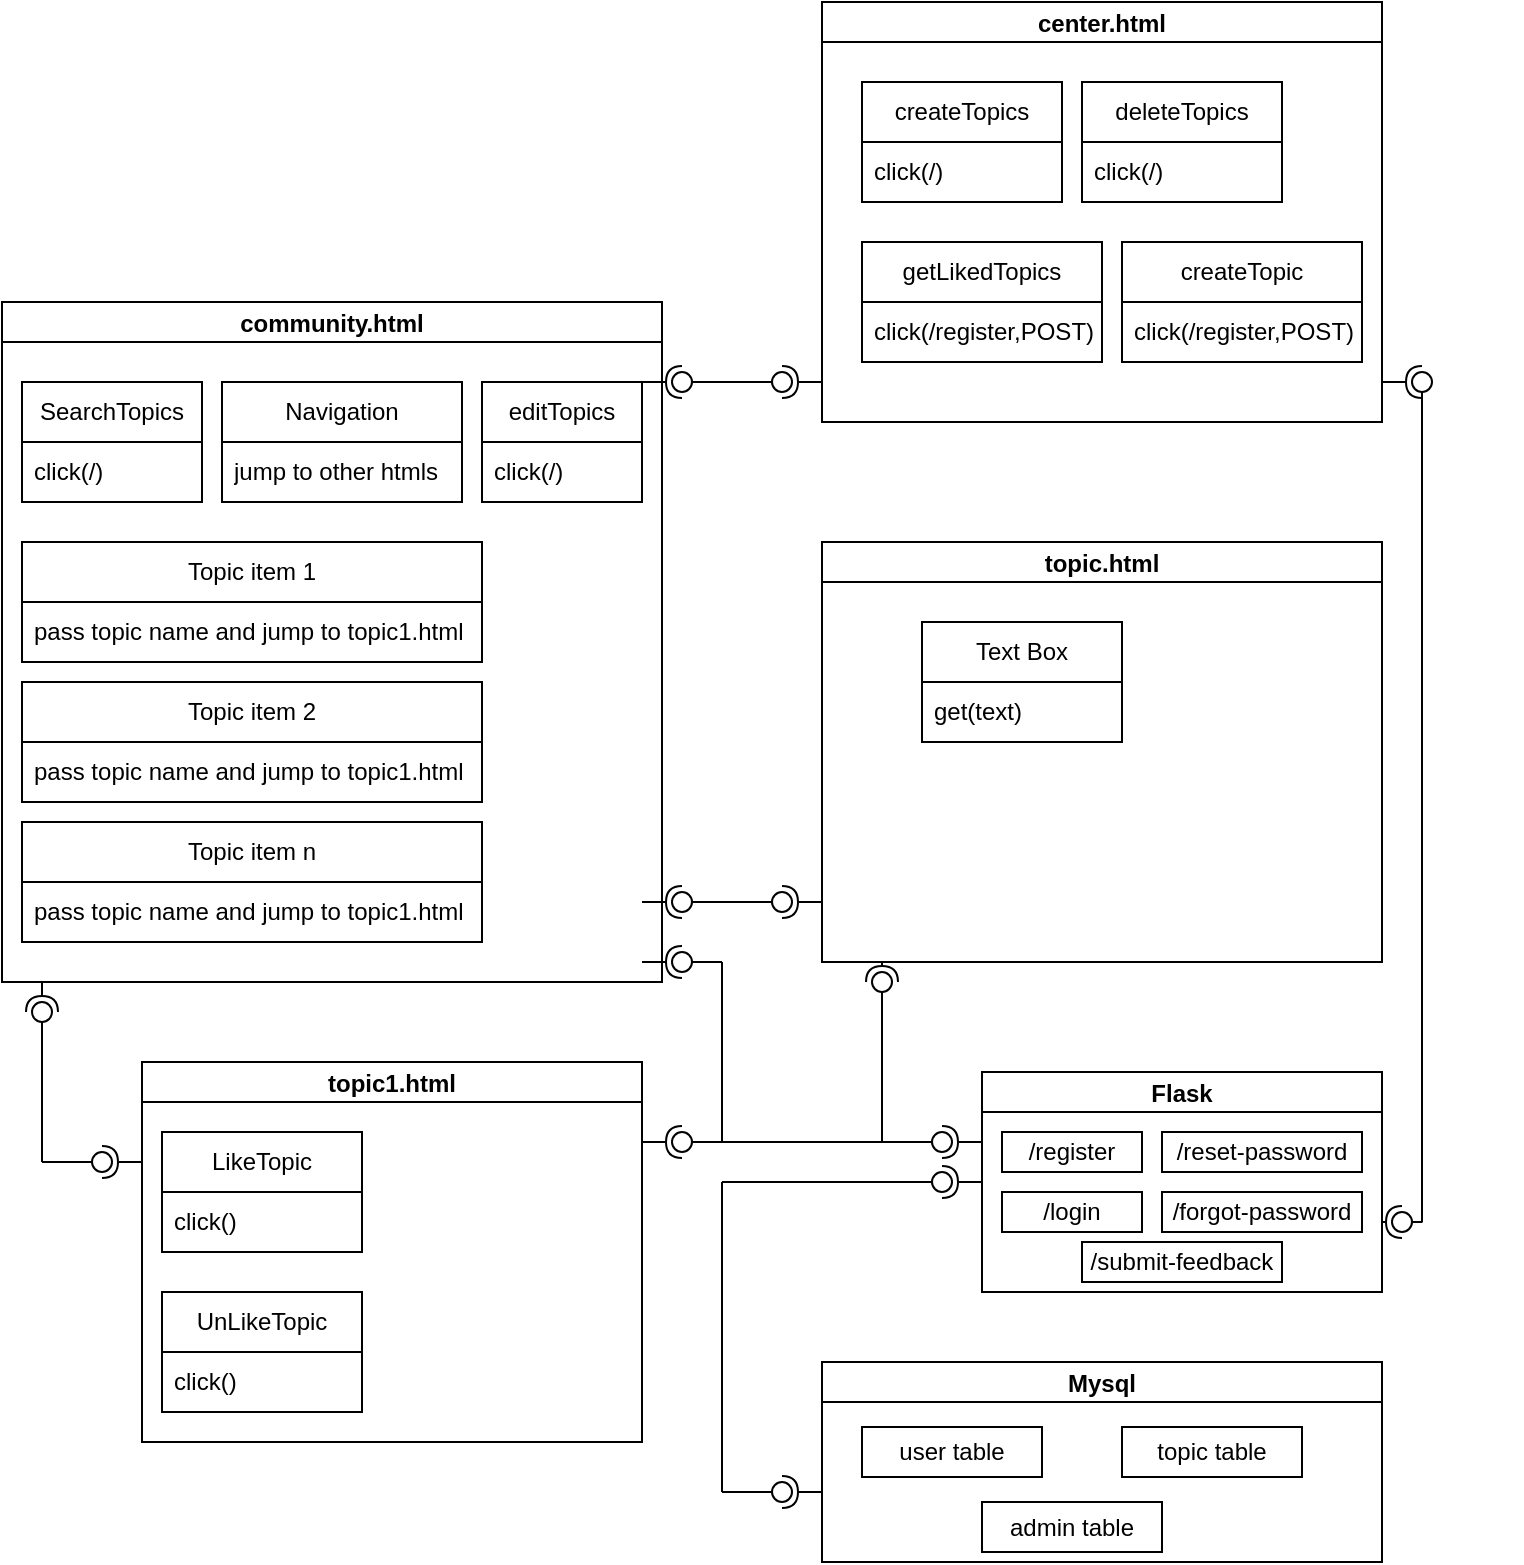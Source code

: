 <mxfile version="25.0.3">
  <diagram name="第 1 页" id="9aU37iixjl-0rO1E9T7V">
    <mxGraphModel dx="485" dy="1552" grid="1" gridSize="10" guides="1" tooltips="1" connect="1" arrows="1" fold="1" page="1" pageScale="1" pageWidth="827" pageHeight="1169" math="0" shadow="0">
      <root>
        <mxCell id="0" />
        <mxCell id="1" parent="0" />
        <mxCell id="UI6-dDAzTKjLKQ1iZGnM-1" value="community.html" style="swimlane;startSize=20;" vertex="1" parent="1">
          <mxGeometry x="30" y="90" width="330" height="340" as="geometry" />
        </mxCell>
        <mxCell id="UI6-dDAzTKjLKQ1iZGnM-4" value="Topic item 1" style="swimlane;fontStyle=0;childLayout=stackLayout;horizontal=1;startSize=30;horizontalStack=0;resizeParent=1;resizeParentMax=0;resizeLast=0;collapsible=1;marginBottom=0;whiteSpace=wrap;html=1;" vertex="1" parent="UI6-dDAzTKjLKQ1iZGnM-1">
          <mxGeometry x="10" y="120" width="230" height="60" as="geometry" />
        </mxCell>
        <mxCell id="UI6-dDAzTKjLKQ1iZGnM-5" value="pass topic name and jump to topic1.html&amp;nbsp;" style="text;strokeColor=none;fillColor=none;align=left;verticalAlign=middle;spacingLeft=4;spacingRight=4;overflow=hidden;points=[[0,0.5],[1,0.5]];portConstraint=eastwest;rotatable=0;whiteSpace=wrap;html=1;" vertex="1" parent="UI6-dDAzTKjLKQ1iZGnM-4">
          <mxGeometry y="30" width="230" height="30" as="geometry" />
        </mxCell>
        <mxCell id="UI6-dDAzTKjLKQ1iZGnM-6" value="Navigation" style="swimlane;fontStyle=0;childLayout=stackLayout;horizontal=1;startSize=30;horizontalStack=0;resizeParent=1;resizeParentMax=0;resizeLast=0;collapsible=1;marginBottom=0;whiteSpace=wrap;html=1;" vertex="1" parent="UI6-dDAzTKjLKQ1iZGnM-1">
          <mxGeometry x="110" y="40" width="120" height="60" as="geometry" />
        </mxCell>
        <mxCell id="UI6-dDAzTKjLKQ1iZGnM-7" value="jump to other htmls" style="text;strokeColor=none;fillColor=none;align=left;verticalAlign=middle;spacingLeft=4;spacingRight=4;overflow=hidden;points=[[0,0.5],[1,0.5]];portConstraint=eastwest;rotatable=0;whiteSpace=wrap;html=1;" vertex="1" parent="UI6-dDAzTKjLKQ1iZGnM-6">
          <mxGeometry y="30" width="120" height="30" as="geometry" />
        </mxCell>
        <mxCell id="UI6-dDAzTKjLKQ1iZGnM-8" value="SearchTopics" style="swimlane;fontStyle=0;childLayout=stackLayout;horizontal=1;startSize=30;horizontalStack=0;resizeParent=1;resizeParentMax=0;resizeLast=0;collapsible=1;marginBottom=0;whiteSpace=wrap;html=1;" vertex="1" parent="UI6-dDAzTKjLKQ1iZGnM-1">
          <mxGeometry x="10" y="40" width="90" height="60" as="geometry" />
        </mxCell>
        <mxCell id="UI6-dDAzTKjLKQ1iZGnM-9" value="click(/)" style="text;strokeColor=none;fillColor=none;align=left;verticalAlign=middle;spacingLeft=4;spacingRight=4;overflow=hidden;points=[[0,0.5],[1,0.5]];portConstraint=eastwest;rotatable=0;whiteSpace=wrap;html=1;" vertex="1" parent="UI6-dDAzTKjLKQ1iZGnM-8">
          <mxGeometry y="30" width="90" height="30" as="geometry" />
        </mxCell>
        <mxCell id="UI6-dDAzTKjLKQ1iZGnM-95" value="Topic item 2" style="swimlane;fontStyle=0;childLayout=stackLayout;horizontal=1;startSize=30;horizontalStack=0;resizeParent=1;resizeParentMax=0;resizeLast=0;collapsible=1;marginBottom=0;whiteSpace=wrap;html=1;" vertex="1" parent="UI6-dDAzTKjLKQ1iZGnM-1">
          <mxGeometry x="10" y="190" width="230" height="60" as="geometry" />
        </mxCell>
        <mxCell id="UI6-dDAzTKjLKQ1iZGnM-96" value="pass topic name and jump to topic1.html&amp;nbsp;" style="text;strokeColor=none;fillColor=none;align=left;verticalAlign=middle;spacingLeft=4;spacingRight=4;overflow=hidden;points=[[0,0.5],[1,0.5]];portConstraint=eastwest;rotatable=0;whiteSpace=wrap;html=1;" vertex="1" parent="UI6-dDAzTKjLKQ1iZGnM-95">
          <mxGeometry y="30" width="230" height="30" as="geometry" />
        </mxCell>
        <mxCell id="UI6-dDAzTKjLKQ1iZGnM-97" value="Topic item n" style="swimlane;fontStyle=0;childLayout=stackLayout;horizontal=1;startSize=30;horizontalStack=0;resizeParent=1;resizeParentMax=0;resizeLast=0;collapsible=1;marginBottom=0;whiteSpace=wrap;html=1;" vertex="1" parent="UI6-dDAzTKjLKQ1iZGnM-1">
          <mxGeometry x="10" y="260" width="230" height="60" as="geometry" />
        </mxCell>
        <mxCell id="UI6-dDAzTKjLKQ1iZGnM-98" value="pass topic name and jump to topic1.html&amp;nbsp;" style="text;strokeColor=none;fillColor=none;align=left;verticalAlign=middle;spacingLeft=4;spacingRight=4;overflow=hidden;points=[[0,0.5],[1,0.5]];portConstraint=eastwest;rotatable=0;whiteSpace=wrap;html=1;" vertex="1" parent="UI6-dDAzTKjLKQ1iZGnM-97">
          <mxGeometry y="30" width="230" height="30" as="geometry" />
        </mxCell>
        <mxCell id="UI6-dDAzTKjLKQ1iZGnM-105" value="editTopics" style="swimlane;fontStyle=0;childLayout=stackLayout;horizontal=1;startSize=30;horizontalStack=0;resizeParent=1;resizeParentMax=0;resizeLast=0;collapsible=1;marginBottom=0;whiteSpace=wrap;html=1;" vertex="1" parent="UI6-dDAzTKjLKQ1iZGnM-1">
          <mxGeometry x="240" y="40" width="80" height="60" as="geometry" />
        </mxCell>
        <mxCell id="UI6-dDAzTKjLKQ1iZGnM-106" value="click(/)" style="text;strokeColor=none;fillColor=none;align=left;verticalAlign=middle;spacingLeft=4;spacingRight=4;overflow=hidden;points=[[0,0.5],[1,0.5]];portConstraint=eastwest;rotatable=0;whiteSpace=wrap;html=1;" vertex="1" parent="UI6-dDAzTKjLKQ1iZGnM-105">
          <mxGeometry y="30" width="80" height="30" as="geometry" />
        </mxCell>
        <mxCell id="UI6-dDAzTKjLKQ1iZGnM-11" value="topic1.html" style="swimlane;startSize=20;" vertex="1" parent="1">
          <mxGeometry x="100" y="470" width="250" height="190" as="geometry" />
        </mxCell>
        <mxCell id="UI6-dDAzTKjLKQ1iZGnM-14" value="LikeTopic" style="swimlane;fontStyle=0;childLayout=stackLayout;horizontal=1;startSize=30;horizontalStack=0;resizeParent=1;resizeParentMax=0;resizeLast=0;collapsible=1;marginBottom=0;whiteSpace=wrap;html=1;" vertex="1" parent="UI6-dDAzTKjLKQ1iZGnM-11">
          <mxGeometry x="10" y="35" width="100" height="60" as="geometry" />
        </mxCell>
        <mxCell id="UI6-dDAzTKjLKQ1iZGnM-15" value="click()" style="text;strokeColor=none;fillColor=none;align=left;verticalAlign=middle;spacingLeft=4;spacingRight=4;overflow=hidden;points=[[0,0.5],[1,0.5]];portConstraint=eastwest;rotatable=0;whiteSpace=wrap;html=1;" vertex="1" parent="UI6-dDAzTKjLKQ1iZGnM-14">
          <mxGeometry y="30" width="100" height="30" as="geometry" />
        </mxCell>
        <mxCell id="UI6-dDAzTKjLKQ1iZGnM-99" value="UnLikeTopic" style="swimlane;fontStyle=0;childLayout=stackLayout;horizontal=1;startSize=30;horizontalStack=0;resizeParent=1;resizeParentMax=0;resizeLast=0;collapsible=1;marginBottom=0;whiteSpace=wrap;html=1;" vertex="1" parent="UI6-dDAzTKjLKQ1iZGnM-11">
          <mxGeometry x="10" y="115" width="100" height="60" as="geometry" />
        </mxCell>
        <mxCell id="UI6-dDAzTKjLKQ1iZGnM-100" value="click()" style="text;strokeColor=none;fillColor=none;align=left;verticalAlign=middle;spacingLeft=4;spacingRight=4;overflow=hidden;points=[[0,0.5],[1,0.5]];portConstraint=eastwest;rotatable=0;whiteSpace=wrap;html=1;" vertex="1" parent="UI6-dDAzTKjLKQ1iZGnM-99">
          <mxGeometry y="30" width="100" height="30" as="geometry" />
        </mxCell>
        <mxCell id="UI6-dDAzTKjLKQ1iZGnM-16" value="topic.html" style="swimlane;startSize=20;" vertex="1" parent="1">
          <mxGeometry x="440" y="210" width="280" height="210" as="geometry" />
        </mxCell>
        <mxCell id="UI6-dDAzTKjLKQ1iZGnM-19" value="Text Box" style="swimlane;fontStyle=0;childLayout=stackLayout;horizontal=1;startSize=30;horizontalStack=0;resizeParent=1;resizeParentMax=0;resizeLast=0;collapsible=1;marginBottom=0;whiteSpace=wrap;html=1;" vertex="1" parent="UI6-dDAzTKjLKQ1iZGnM-16">
          <mxGeometry x="50" y="40" width="100" height="60" as="geometry" />
        </mxCell>
        <mxCell id="UI6-dDAzTKjLKQ1iZGnM-20" value="get(text)" style="text;strokeColor=none;fillColor=none;align=left;verticalAlign=middle;spacingLeft=4;spacingRight=4;overflow=hidden;points=[[0,0.5],[1,0.5]];portConstraint=eastwest;rotatable=0;whiteSpace=wrap;html=1;" vertex="1" parent="UI6-dDAzTKjLKQ1iZGnM-19">
          <mxGeometry y="30" width="100" height="30" as="geometry" />
        </mxCell>
        <mxCell id="UI6-dDAzTKjLKQ1iZGnM-21" value="Flask" style="swimlane;startSize=20;" vertex="1" parent="1">
          <mxGeometry x="520" y="475" width="200" height="110" as="geometry" />
        </mxCell>
        <mxCell id="UI6-dDAzTKjLKQ1iZGnM-22" value="/register" style="whiteSpace=wrap;html=1;" vertex="1" parent="UI6-dDAzTKjLKQ1iZGnM-21">
          <mxGeometry x="10" y="30" width="70" height="20" as="geometry" />
        </mxCell>
        <mxCell id="UI6-dDAzTKjLKQ1iZGnM-23" value="/reset-password" style="whiteSpace=wrap;html=1;" vertex="1" parent="UI6-dDAzTKjLKQ1iZGnM-21">
          <mxGeometry x="90" y="30" width="100" height="20" as="geometry" />
        </mxCell>
        <mxCell id="UI6-dDAzTKjLKQ1iZGnM-24" value="/login" style="whiteSpace=wrap;html=1;" vertex="1" parent="UI6-dDAzTKjLKQ1iZGnM-21">
          <mxGeometry x="10" y="60" width="70" height="20" as="geometry" />
        </mxCell>
        <mxCell id="UI6-dDAzTKjLKQ1iZGnM-25" value="/forgot-password" style="whiteSpace=wrap;html=1;" vertex="1" parent="UI6-dDAzTKjLKQ1iZGnM-21">
          <mxGeometry x="90" y="60" width="100" height="20" as="geometry" />
        </mxCell>
        <mxCell id="UI6-dDAzTKjLKQ1iZGnM-26" value="/submit-feedback" style="whiteSpace=wrap;html=1;" vertex="1" parent="UI6-dDAzTKjLKQ1iZGnM-21">
          <mxGeometry x="50" y="85" width="100" height="20" as="geometry" />
        </mxCell>
        <mxCell id="UI6-dDAzTKjLKQ1iZGnM-27" value="Mysql" style="swimlane;startSize=20;" vertex="1" parent="1">
          <mxGeometry x="440" y="620" width="280" height="100" as="geometry" />
        </mxCell>
        <mxCell id="UI6-dDAzTKjLKQ1iZGnM-28" value="user table" style="whiteSpace=wrap;html=1;" vertex="1" parent="UI6-dDAzTKjLKQ1iZGnM-27">
          <mxGeometry x="20" y="32.5" width="90" height="25" as="geometry" />
        </mxCell>
        <mxCell id="UI6-dDAzTKjLKQ1iZGnM-30" value="admin table" style="whiteSpace=wrap;html=1;" vertex="1" parent="UI6-dDAzTKjLKQ1iZGnM-27">
          <mxGeometry x="80" y="70" width="90" height="25" as="geometry" />
        </mxCell>
        <mxCell id="UI6-dDAzTKjLKQ1iZGnM-60" value="topic table" style="whiteSpace=wrap;html=1;" vertex="1" parent="UI6-dDAzTKjLKQ1iZGnM-27">
          <mxGeometry x="150" y="32.5" width="90" height="25" as="geometry" />
        </mxCell>
        <mxCell id="UI6-dDAzTKjLKQ1iZGnM-31" value="" style="rounded=0;orthogonalLoop=1;jettySize=auto;html=1;endArrow=oval;endFill=0;sketch=0;sourcePerimeterSpacing=0;targetPerimeterSpacing=0;endSize=10;" edge="1" parent="1" target="UI6-dDAzTKjLKQ1iZGnM-43">
          <mxGeometry relative="1" as="geometry">
            <mxPoint x="390" y="390" as="sourcePoint" />
          </mxGeometry>
        </mxCell>
        <mxCell id="UI6-dDAzTKjLKQ1iZGnM-32" value="" style="rounded=0;orthogonalLoop=1;jettySize=auto;html=1;endArrow=halfCircle;endFill=0;endSize=6;strokeWidth=1;sketch=0;entryX=0.405;entryY=0.595;entryDx=0;entryDy=0;entryPerimeter=0;" edge="1" parent="1" target="UI6-dDAzTKjLKQ1iZGnM-34">
          <mxGeometry relative="1" as="geometry">
            <mxPoint x="50" y="430" as="sourcePoint" />
            <mxPoint x="50" y="440" as="targetPoint" />
          </mxGeometry>
        </mxCell>
        <mxCell id="UI6-dDAzTKjLKQ1iZGnM-33" value="" style="rounded=0;orthogonalLoop=1;jettySize=auto;html=1;endArrow=oval;endFill=0;sketch=0;sourcePerimeterSpacing=0;targetPerimeterSpacing=0;endSize=10;" edge="1" parent="1" target="UI6-dDAzTKjLKQ1iZGnM-34">
          <mxGeometry relative="1" as="geometry">
            <mxPoint x="50" y="520" as="sourcePoint" />
          </mxGeometry>
        </mxCell>
        <mxCell id="UI6-dDAzTKjLKQ1iZGnM-34" value="" style="ellipse;whiteSpace=wrap;html=1;align=center;aspect=fixed;fillColor=none;strokeColor=none;resizable=0;perimeter=centerPerimeter;rotatable=0;allowArrows=0;points=[];outlineConnect=1;" vertex="1" parent="1">
          <mxGeometry x="45" y="440" width="10" height="10" as="geometry" />
        </mxCell>
        <mxCell id="UI6-dDAzTKjLKQ1iZGnM-35" value="" style="rounded=0;orthogonalLoop=1;jettySize=auto;html=1;endArrow=halfCircle;endFill=0;endSize=6;strokeWidth=1;sketch=0;" edge="1" parent="1" target="UI6-dDAzTKjLKQ1iZGnM-37">
          <mxGeometry relative="1" as="geometry">
            <mxPoint x="100" y="520" as="sourcePoint" />
          </mxGeometry>
        </mxCell>
        <mxCell id="UI6-dDAzTKjLKQ1iZGnM-36" value="" style="rounded=0;orthogonalLoop=1;jettySize=auto;html=1;endArrow=oval;endFill=0;sketch=0;sourcePerimeterSpacing=0;targetPerimeterSpacing=0;endSize=10;" edge="1" parent="1" target="UI6-dDAzTKjLKQ1iZGnM-37">
          <mxGeometry relative="1" as="geometry">
            <mxPoint x="50" y="520" as="sourcePoint" />
          </mxGeometry>
        </mxCell>
        <mxCell id="UI6-dDAzTKjLKQ1iZGnM-37" value="" style="ellipse;whiteSpace=wrap;html=1;align=center;aspect=fixed;fillColor=none;strokeColor=none;resizable=0;perimeter=centerPerimeter;rotatable=0;allowArrows=0;points=[];outlineConnect=1;" vertex="1" parent="1">
          <mxGeometry x="75" y="515" width="10" height="10" as="geometry" />
        </mxCell>
        <mxCell id="UI6-dDAzTKjLKQ1iZGnM-38" value="" style="rounded=0;orthogonalLoop=1;jettySize=auto;html=1;endArrow=halfCircle;endFill=0;endSize=6;strokeWidth=1;sketch=0;" edge="1" parent="1">
          <mxGeometry relative="1" as="geometry">
            <mxPoint x="350" y="390" as="sourcePoint" />
            <mxPoint x="370" y="390" as="targetPoint" />
          </mxGeometry>
        </mxCell>
        <mxCell id="UI6-dDAzTKjLKQ1iZGnM-39" value="" style="rounded=0;orthogonalLoop=1;jettySize=auto;html=1;endArrow=oval;endFill=0;sketch=0;sourcePerimeterSpacing=0;targetPerimeterSpacing=0;endSize=10;" edge="1" parent="1">
          <mxGeometry relative="1" as="geometry">
            <mxPoint x="390" y="390" as="sourcePoint" />
            <mxPoint x="370" y="390" as="targetPoint" />
          </mxGeometry>
        </mxCell>
        <mxCell id="UI6-dDAzTKjLKQ1iZGnM-40" value="" style="ellipse;whiteSpace=wrap;html=1;align=center;aspect=fixed;fillColor=none;strokeColor=none;resizable=0;perimeter=centerPerimeter;rotatable=0;allowArrows=0;points=[];outlineConnect=1;" vertex="1" parent="1">
          <mxGeometry x="400" y="350" width="10" height="10" as="geometry" />
        </mxCell>
        <mxCell id="UI6-dDAzTKjLKQ1iZGnM-41" value="" style="rounded=0;orthogonalLoop=1;jettySize=auto;html=1;endArrow=halfCircle;endFill=0;endSize=6;strokeWidth=1;sketch=0;" edge="1" parent="1" source="UI6-dDAzTKjLKQ1iZGnM-43">
          <mxGeometry relative="1" as="geometry">
            <mxPoint x="440" y="390" as="sourcePoint" />
            <mxPoint x="420" y="390" as="targetPoint" />
          </mxGeometry>
        </mxCell>
        <mxCell id="UI6-dDAzTKjLKQ1iZGnM-42" value="" style="rounded=0;orthogonalLoop=1;jettySize=auto;html=1;endArrow=halfCircle;endFill=0;endSize=6;strokeWidth=1;sketch=0;" edge="1" parent="1" target="UI6-dDAzTKjLKQ1iZGnM-43">
          <mxGeometry relative="1" as="geometry">
            <mxPoint x="440" y="390" as="sourcePoint" />
            <mxPoint x="420" y="390" as="targetPoint" />
          </mxGeometry>
        </mxCell>
        <mxCell id="UI6-dDAzTKjLKQ1iZGnM-43" value="" style="ellipse;whiteSpace=wrap;html=1;align=center;aspect=fixed;fillColor=none;strokeColor=none;resizable=0;perimeter=centerPerimeter;rotatable=0;allowArrows=0;points=[];outlineConnect=1;" vertex="1" parent="1">
          <mxGeometry x="415" y="385" width="10" height="10" as="geometry" />
        </mxCell>
        <mxCell id="UI6-dDAzTKjLKQ1iZGnM-44" value="" style="rounded=0;orthogonalLoop=1;jettySize=auto;html=1;endArrow=halfCircle;endFill=0;endSize=6;strokeWidth=1;sketch=0;" edge="1" parent="1" target="UI6-dDAzTKjLKQ1iZGnM-46">
          <mxGeometry relative="1" as="geometry">
            <mxPoint x="520" y="510" as="sourcePoint" />
          </mxGeometry>
        </mxCell>
        <mxCell id="UI6-dDAzTKjLKQ1iZGnM-45" value="" style="rounded=0;orthogonalLoop=1;jettySize=auto;html=1;endArrow=oval;endFill=0;sketch=0;sourcePerimeterSpacing=0;targetPerimeterSpacing=0;endSize=10;" edge="1" parent="1" target="UI6-dDAzTKjLKQ1iZGnM-46">
          <mxGeometry relative="1" as="geometry">
            <mxPoint x="470" y="510" as="sourcePoint" />
          </mxGeometry>
        </mxCell>
        <mxCell id="UI6-dDAzTKjLKQ1iZGnM-46" value="" style="ellipse;whiteSpace=wrap;html=1;align=center;aspect=fixed;fillColor=none;strokeColor=none;resizable=0;perimeter=centerPerimeter;rotatable=0;allowArrows=0;points=[];outlineConnect=1;" vertex="1" parent="1">
          <mxGeometry x="495" y="505" width="10" height="10" as="geometry" />
        </mxCell>
        <mxCell id="UI6-dDAzTKjLKQ1iZGnM-47" value="" style="rounded=0;orthogonalLoop=1;jettySize=auto;html=1;endArrow=halfCircle;endFill=0;endSize=6;strokeWidth=1;sketch=0;" edge="1" parent="1" target="UI6-dDAzTKjLKQ1iZGnM-49">
          <mxGeometry relative="1" as="geometry">
            <mxPoint x="440" y="685" as="sourcePoint" />
          </mxGeometry>
        </mxCell>
        <mxCell id="UI6-dDAzTKjLKQ1iZGnM-48" value="" style="rounded=0;orthogonalLoop=1;jettySize=auto;html=1;endArrow=oval;endFill=0;sketch=0;sourcePerimeterSpacing=0;targetPerimeterSpacing=0;endSize=10;" edge="1" parent="1" target="UI6-dDAzTKjLKQ1iZGnM-49">
          <mxGeometry relative="1" as="geometry">
            <mxPoint x="390" y="685" as="sourcePoint" />
          </mxGeometry>
        </mxCell>
        <mxCell id="UI6-dDAzTKjLKQ1iZGnM-49" value="" style="ellipse;whiteSpace=wrap;html=1;align=center;aspect=fixed;fillColor=none;strokeColor=none;resizable=0;perimeter=centerPerimeter;rotatable=0;allowArrows=0;points=[];outlineConnect=1;" vertex="1" parent="1">
          <mxGeometry x="415" y="680" width="10" height="10" as="geometry" />
        </mxCell>
        <mxCell id="UI6-dDAzTKjLKQ1iZGnM-50" value="" style="rounded=0;orthogonalLoop=1;jettySize=auto;html=1;endArrow=halfCircle;endFill=0;endSize=6;strokeWidth=1;sketch=0;" edge="1" parent="1" target="UI6-dDAzTKjLKQ1iZGnM-52">
          <mxGeometry relative="1" as="geometry">
            <mxPoint x="520" y="530" as="sourcePoint" />
          </mxGeometry>
        </mxCell>
        <mxCell id="UI6-dDAzTKjLKQ1iZGnM-51" value="" style="rounded=0;orthogonalLoop=1;jettySize=auto;html=1;endArrow=oval;endFill=0;sketch=0;sourcePerimeterSpacing=0;targetPerimeterSpacing=0;endSize=10;" edge="1" parent="1" target="UI6-dDAzTKjLKQ1iZGnM-52">
          <mxGeometry relative="1" as="geometry">
            <mxPoint x="480" y="530" as="sourcePoint" />
          </mxGeometry>
        </mxCell>
        <mxCell id="UI6-dDAzTKjLKQ1iZGnM-52" value="" style="ellipse;whiteSpace=wrap;html=1;align=center;aspect=fixed;fillColor=none;strokeColor=none;resizable=0;perimeter=centerPerimeter;rotatable=0;allowArrows=0;points=[];outlineConnect=1;" vertex="1" parent="1">
          <mxGeometry x="495" y="525" width="10" height="10" as="geometry" />
        </mxCell>
        <mxCell id="UI6-dDAzTKjLKQ1iZGnM-57" value="" style="endArrow=none;html=1;rounded=0;" edge="1" parent="1">
          <mxGeometry width="50" height="50" relative="1" as="geometry">
            <mxPoint x="470" y="510" as="sourcePoint" />
            <mxPoint x="470" y="440" as="targetPoint" />
          </mxGeometry>
        </mxCell>
        <mxCell id="UI6-dDAzTKjLKQ1iZGnM-58" value="" style="endArrow=none;html=1;rounded=0;" edge="1" parent="1">
          <mxGeometry width="50" height="50" relative="1" as="geometry">
            <mxPoint x="390" y="530" as="sourcePoint" />
            <mxPoint x="480" y="530" as="targetPoint" />
          </mxGeometry>
        </mxCell>
        <mxCell id="UI6-dDAzTKjLKQ1iZGnM-59" value="" style="endArrow=none;html=1;rounded=0;" edge="1" parent="1">
          <mxGeometry width="50" height="50" relative="1" as="geometry">
            <mxPoint x="390" y="685" as="sourcePoint" />
            <mxPoint x="390" y="530" as="targetPoint" />
          </mxGeometry>
        </mxCell>
        <mxCell id="UI6-dDAzTKjLKQ1iZGnM-62" value="center.html" style="swimlane;startSize=20;" vertex="1" parent="1">
          <mxGeometry x="440" y="-60" width="280" height="210" as="geometry" />
        </mxCell>
        <mxCell id="UI6-dDAzTKjLKQ1iZGnM-63" value="getLikedTopics" style="swimlane;fontStyle=0;childLayout=stackLayout;horizontal=1;startSize=30;horizontalStack=0;resizeParent=1;resizeParentMax=0;resizeLast=0;collapsible=1;marginBottom=0;whiteSpace=wrap;html=1;" vertex="1" parent="UI6-dDAzTKjLKQ1iZGnM-62">
          <mxGeometry x="20" y="120" width="120" height="60" as="geometry" />
        </mxCell>
        <mxCell id="UI6-dDAzTKjLKQ1iZGnM-64" value="click(/register,POST)" style="text;strokeColor=none;fillColor=none;align=left;verticalAlign=middle;spacingLeft=4;spacingRight=4;overflow=hidden;points=[[0,0.5],[1,0.5]];portConstraint=eastwest;rotatable=0;whiteSpace=wrap;html=1;" vertex="1" parent="UI6-dDAzTKjLKQ1iZGnM-63">
          <mxGeometry y="30" width="120" height="30" as="geometry" />
        </mxCell>
        <mxCell id="UI6-dDAzTKjLKQ1iZGnM-65" value="createTopics" style="swimlane;fontStyle=0;childLayout=stackLayout;horizontal=1;startSize=30;horizontalStack=0;resizeParent=1;resizeParentMax=0;resizeLast=0;collapsible=1;marginBottom=0;whiteSpace=wrap;html=1;" vertex="1" parent="UI6-dDAzTKjLKQ1iZGnM-62">
          <mxGeometry x="20" y="40" width="100" height="60" as="geometry" />
        </mxCell>
        <mxCell id="UI6-dDAzTKjLKQ1iZGnM-66" value="click(/)" style="text;strokeColor=none;fillColor=none;align=left;verticalAlign=middle;spacingLeft=4;spacingRight=4;overflow=hidden;points=[[0,0.5],[1,0.5]];portConstraint=eastwest;rotatable=0;whiteSpace=wrap;html=1;" vertex="1" parent="UI6-dDAzTKjLKQ1iZGnM-65">
          <mxGeometry y="30" width="100" height="30" as="geometry" />
        </mxCell>
        <mxCell id="UI6-dDAzTKjLKQ1iZGnM-101" value="createTopic" style="swimlane;fontStyle=0;childLayout=stackLayout;horizontal=1;startSize=30;horizontalStack=0;resizeParent=1;resizeParentMax=0;resizeLast=0;collapsible=1;marginBottom=0;whiteSpace=wrap;html=1;" vertex="1" parent="UI6-dDAzTKjLKQ1iZGnM-62">
          <mxGeometry x="150" y="120" width="120" height="60" as="geometry" />
        </mxCell>
        <mxCell id="UI6-dDAzTKjLKQ1iZGnM-102" value="click(/register,POST)" style="text;strokeColor=none;fillColor=none;align=left;verticalAlign=middle;spacingLeft=4;spacingRight=4;overflow=hidden;points=[[0,0.5],[1,0.5]];portConstraint=eastwest;rotatable=0;whiteSpace=wrap;html=1;" vertex="1" parent="UI6-dDAzTKjLKQ1iZGnM-101">
          <mxGeometry y="30" width="120" height="30" as="geometry" />
        </mxCell>
        <mxCell id="UI6-dDAzTKjLKQ1iZGnM-103" value="deleteTopics" style="swimlane;fontStyle=0;childLayout=stackLayout;horizontal=1;startSize=30;horizontalStack=0;resizeParent=1;resizeParentMax=0;resizeLast=0;collapsible=1;marginBottom=0;whiteSpace=wrap;html=1;" vertex="1" parent="UI6-dDAzTKjLKQ1iZGnM-62">
          <mxGeometry x="130" y="40" width="100" height="60" as="geometry" />
        </mxCell>
        <mxCell id="UI6-dDAzTKjLKQ1iZGnM-104" value="click(/)" style="text;strokeColor=none;fillColor=none;align=left;verticalAlign=middle;spacingLeft=4;spacingRight=4;overflow=hidden;points=[[0,0.5],[1,0.5]];portConstraint=eastwest;rotatable=0;whiteSpace=wrap;html=1;" vertex="1" parent="UI6-dDAzTKjLKQ1iZGnM-103">
          <mxGeometry y="30" width="100" height="30" as="geometry" />
        </mxCell>
        <mxCell id="UI6-dDAzTKjLKQ1iZGnM-72" value="" style="rounded=0;orthogonalLoop=1;jettySize=auto;html=1;endArrow=halfCircle;endFill=0;endSize=6;strokeWidth=1;sketch=0;" edge="1" parent="1">
          <mxGeometry relative="1" as="geometry">
            <mxPoint x="470" y="420" as="sourcePoint" />
            <mxPoint x="470" y="430" as="targetPoint" />
          </mxGeometry>
        </mxCell>
        <mxCell id="UI6-dDAzTKjLKQ1iZGnM-73" value="" style="rounded=0;orthogonalLoop=1;jettySize=auto;html=1;endArrow=oval;endFill=0;sketch=0;sourcePerimeterSpacing=0;targetPerimeterSpacing=0;endSize=10;" edge="1" parent="1">
          <mxGeometry relative="1" as="geometry">
            <mxPoint x="470" y="440" as="sourcePoint" />
            <mxPoint x="470" y="430" as="targetPoint" />
          </mxGeometry>
        </mxCell>
        <mxCell id="UI6-dDAzTKjLKQ1iZGnM-74" value="" style="ellipse;whiteSpace=wrap;html=1;align=center;aspect=fixed;fillColor=none;strokeColor=none;resizable=0;perimeter=centerPerimeter;rotatable=0;allowArrows=0;points=[];outlineConnect=1;" vertex="1" parent="1">
          <mxGeometry x="440" y="430" width="10" height="10" as="geometry" />
        </mxCell>
        <mxCell id="UI6-dDAzTKjLKQ1iZGnM-75" value="" style="rounded=0;orthogonalLoop=1;jettySize=auto;html=1;endArrow=halfCircle;endFill=0;endSize=6;strokeWidth=1;sketch=0;" edge="1" parent="1">
          <mxGeometry relative="1" as="geometry">
            <mxPoint x="350" y="130" as="sourcePoint" />
            <mxPoint x="370" y="130" as="targetPoint" />
          </mxGeometry>
        </mxCell>
        <mxCell id="UI6-dDAzTKjLKQ1iZGnM-76" value="" style="rounded=0;orthogonalLoop=1;jettySize=auto;html=1;endArrow=oval;endFill=0;sketch=0;sourcePerimeterSpacing=0;targetPerimeterSpacing=0;endSize=10;" edge="1" parent="1">
          <mxGeometry relative="1" as="geometry">
            <mxPoint x="390" y="130" as="sourcePoint" />
            <mxPoint x="370" y="130" as="targetPoint" />
          </mxGeometry>
        </mxCell>
        <mxCell id="UI6-dDAzTKjLKQ1iZGnM-77" value="" style="ellipse;whiteSpace=wrap;html=1;align=center;aspect=fixed;fillColor=none;strokeColor=none;resizable=0;perimeter=centerPerimeter;rotatable=0;allowArrows=0;points=[];outlineConnect=1;" vertex="1" parent="1">
          <mxGeometry x="375" y="140" width="10" height="10" as="geometry" />
        </mxCell>
        <mxCell id="UI6-dDAzTKjLKQ1iZGnM-78" value="" style="rounded=0;orthogonalLoop=1;jettySize=auto;html=1;endArrow=halfCircle;endFill=0;endSize=6;strokeWidth=1;sketch=0;" edge="1" parent="1">
          <mxGeometry relative="1" as="geometry">
            <mxPoint x="440" y="130" as="sourcePoint" />
            <mxPoint x="420" y="130" as="targetPoint" />
          </mxGeometry>
        </mxCell>
        <mxCell id="UI6-dDAzTKjLKQ1iZGnM-79" value="" style="rounded=0;orthogonalLoop=1;jettySize=auto;html=1;endArrow=oval;endFill=0;sketch=0;sourcePerimeterSpacing=0;targetPerimeterSpacing=0;endSize=10;" edge="1" parent="1">
          <mxGeometry relative="1" as="geometry">
            <mxPoint x="390" y="130" as="sourcePoint" />
            <mxPoint x="420" y="130" as="targetPoint" />
          </mxGeometry>
        </mxCell>
        <mxCell id="UI6-dDAzTKjLKQ1iZGnM-80" value="" style="ellipse;whiteSpace=wrap;html=1;align=center;aspect=fixed;fillColor=none;strokeColor=none;resizable=0;perimeter=centerPerimeter;rotatable=0;allowArrows=0;points=[];outlineConnect=1;" vertex="1" parent="1">
          <mxGeometry x="415" y="130" width="10" height="10" as="geometry" />
        </mxCell>
        <mxCell id="UI6-dDAzTKjLKQ1iZGnM-81" value="" style="rounded=0;orthogonalLoop=1;jettySize=auto;html=1;endArrow=halfCircle;endFill=0;endSize=6;strokeWidth=1;sketch=0;" edge="1" target="UI6-dDAzTKjLKQ1iZGnM-83" parent="1">
          <mxGeometry relative="1" as="geometry">
            <mxPoint x="350" y="510" as="sourcePoint" />
          </mxGeometry>
        </mxCell>
        <mxCell id="UI6-dDAzTKjLKQ1iZGnM-82" value="" style="rounded=0;orthogonalLoop=1;jettySize=auto;html=1;endArrow=oval;endFill=0;sketch=0;sourcePerimeterSpacing=0;targetPerimeterSpacing=0;endSize=10;" edge="1" target="UI6-dDAzTKjLKQ1iZGnM-83" parent="1">
          <mxGeometry relative="1" as="geometry">
            <mxPoint x="470" y="510" as="sourcePoint" />
          </mxGeometry>
        </mxCell>
        <mxCell id="UI6-dDAzTKjLKQ1iZGnM-83" value="" style="ellipse;whiteSpace=wrap;html=1;align=center;aspect=fixed;fillColor=none;strokeColor=none;resizable=0;perimeter=centerPerimeter;rotatable=0;allowArrows=0;points=[];outlineConnect=1;" vertex="1" parent="1">
          <mxGeometry x="365" y="505" width="10" height="10" as="geometry" />
        </mxCell>
        <mxCell id="UI6-dDAzTKjLKQ1iZGnM-84" value="" style="rounded=0;orthogonalLoop=1;jettySize=auto;html=1;endArrow=halfCircle;endFill=0;endSize=6;strokeWidth=1;sketch=0;" edge="1" parent="1">
          <mxGeometry relative="1" as="geometry">
            <mxPoint x="350" y="420" as="sourcePoint" />
            <mxPoint x="370" y="420" as="targetPoint" />
          </mxGeometry>
        </mxCell>
        <mxCell id="UI6-dDAzTKjLKQ1iZGnM-85" value="" style="rounded=0;orthogonalLoop=1;jettySize=auto;html=1;endArrow=oval;endFill=0;sketch=0;sourcePerimeterSpacing=0;targetPerimeterSpacing=0;endSize=10;" edge="1" parent="1">
          <mxGeometry relative="1" as="geometry">
            <mxPoint x="390" y="420" as="sourcePoint" />
            <mxPoint x="370" y="420" as="targetPoint" />
          </mxGeometry>
        </mxCell>
        <mxCell id="UI6-dDAzTKjLKQ1iZGnM-86" value="" style="endArrow=none;html=1;rounded=0;" edge="1" parent="1">
          <mxGeometry width="50" height="50" relative="1" as="geometry">
            <mxPoint x="390" y="510" as="sourcePoint" />
            <mxPoint x="390" y="420" as="targetPoint" />
          </mxGeometry>
        </mxCell>
        <mxCell id="UI6-dDAzTKjLKQ1iZGnM-87" value="" style="rounded=0;orthogonalLoop=1;jettySize=auto;html=1;endArrow=halfCircle;endFill=0;endSize=6;strokeWidth=1;sketch=0;" edge="1" parent="1">
          <mxGeometry relative="1" as="geometry">
            <mxPoint x="720" y="130" as="sourcePoint" />
            <mxPoint x="740" y="130" as="targetPoint" />
          </mxGeometry>
        </mxCell>
        <mxCell id="UI6-dDAzTKjLKQ1iZGnM-88" value="" style="rounded=0;orthogonalLoop=1;jettySize=auto;html=1;endArrow=oval;endFill=0;sketch=0;sourcePerimeterSpacing=0;targetPerimeterSpacing=0;endSize=10;" edge="1" parent="1">
          <mxGeometry relative="1" as="geometry">
            <mxPoint x="740" y="550.276" as="sourcePoint" />
            <mxPoint x="740" y="130" as="targetPoint" />
          </mxGeometry>
        </mxCell>
        <mxCell id="UI6-dDAzTKjLKQ1iZGnM-89" value="" style="ellipse;whiteSpace=wrap;html=1;align=center;aspect=fixed;fillColor=none;strokeColor=none;resizable=0;perimeter=centerPerimeter;rotatable=0;allowArrows=0;points=[];outlineConnect=1;" vertex="1" parent="1">
          <mxGeometry x="755" y="130" width="10" height="10" as="geometry" />
        </mxCell>
        <mxCell id="UI6-dDAzTKjLKQ1iZGnM-90" value="" style="rounded=0;orthogonalLoop=1;jettySize=auto;html=1;endArrow=halfCircle;endFill=0;endSize=6;strokeWidth=1;sketch=0;" edge="1" parent="1">
          <mxGeometry relative="1" as="geometry">
            <mxPoint x="720" y="550" as="sourcePoint" />
            <mxPoint x="730" y="550" as="targetPoint" />
          </mxGeometry>
        </mxCell>
        <mxCell id="UI6-dDAzTKjLKQ1iZGnM-91" value="" style="rounded=0;orthogonalLoop=1;jettySize=auto;html=1;endArrow=oval;endFill=0;sketch=0;sourcePerimeterSpacing=0;targetPerimeterSpacing=0;endSize=10;" edge="1" parent="1">
          <mxGeometry relative="1" as="geometry">
            <mxPoint x="740" y="550" as="sourcePoint" />
            <mxPoint x="730" y="550" as="targetPoint" />
          </mxGeometry>
        </mxCell>
        <mxCell id="UI6-dDAzTKjLKQ1iZGnM-92" value="" style="ellipse;whiteSpace=wrap;html=1;align=center;aspect=fixed;fillColor=none;strokeColor=none;resizable=0;perimeter=centerPerimeter;rotatable=0;allowArrows=0;points=[];outlineConnect=1;" vertex="1" parent="1">
          <mxGeometry x="780" y="525" width="10" height="10" as="geometry" />
        </mxCell>
      </root>
    </mxGraphModel>
  </diagram>
</mxfile>
